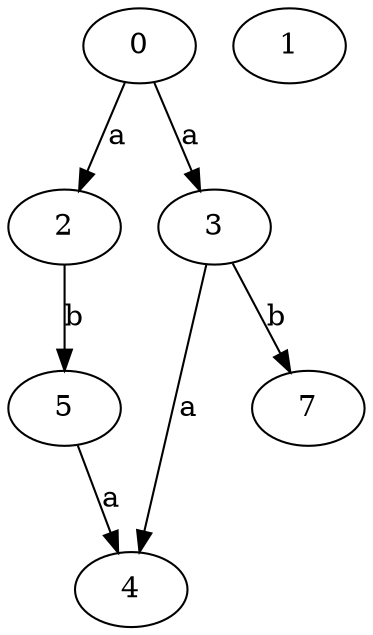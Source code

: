strict digraph  {
0;
2;
3;
4;
5;
1;
7;
0 -> 2  [label=a];
0 -> 3  [label=a];
2 -> 5  [label=b];
3 -> 4  [label=a];
3 -> 7  [label=b];
5 -> 4  [label=a];
}
